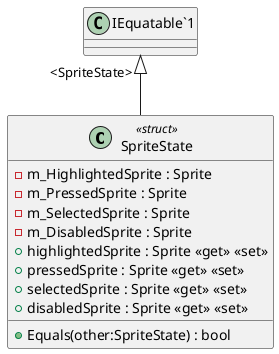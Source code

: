 @startuml
class SpriteState <<struct>> {
    - m_HighlightedSprite : Sprite
    - m_PressedSprite : Sprite
    - m_SelectedSprite : Sprite
    - m_DisabledSprite : Sprite
    + highlightedSprite : Sprite <<get>> <<set>>
    + pressedSprite : Sprite <<get>> <<set>>
    + selectedSprite : Sprite <<get>> <<set>>
    + disabledSprite : Sprite <<get>> <<set>>
    + Equals(other:SpriteState) : bool
}
"IEquatable`1" "<SpriteState>" <|-- SpriteState
@enduml
